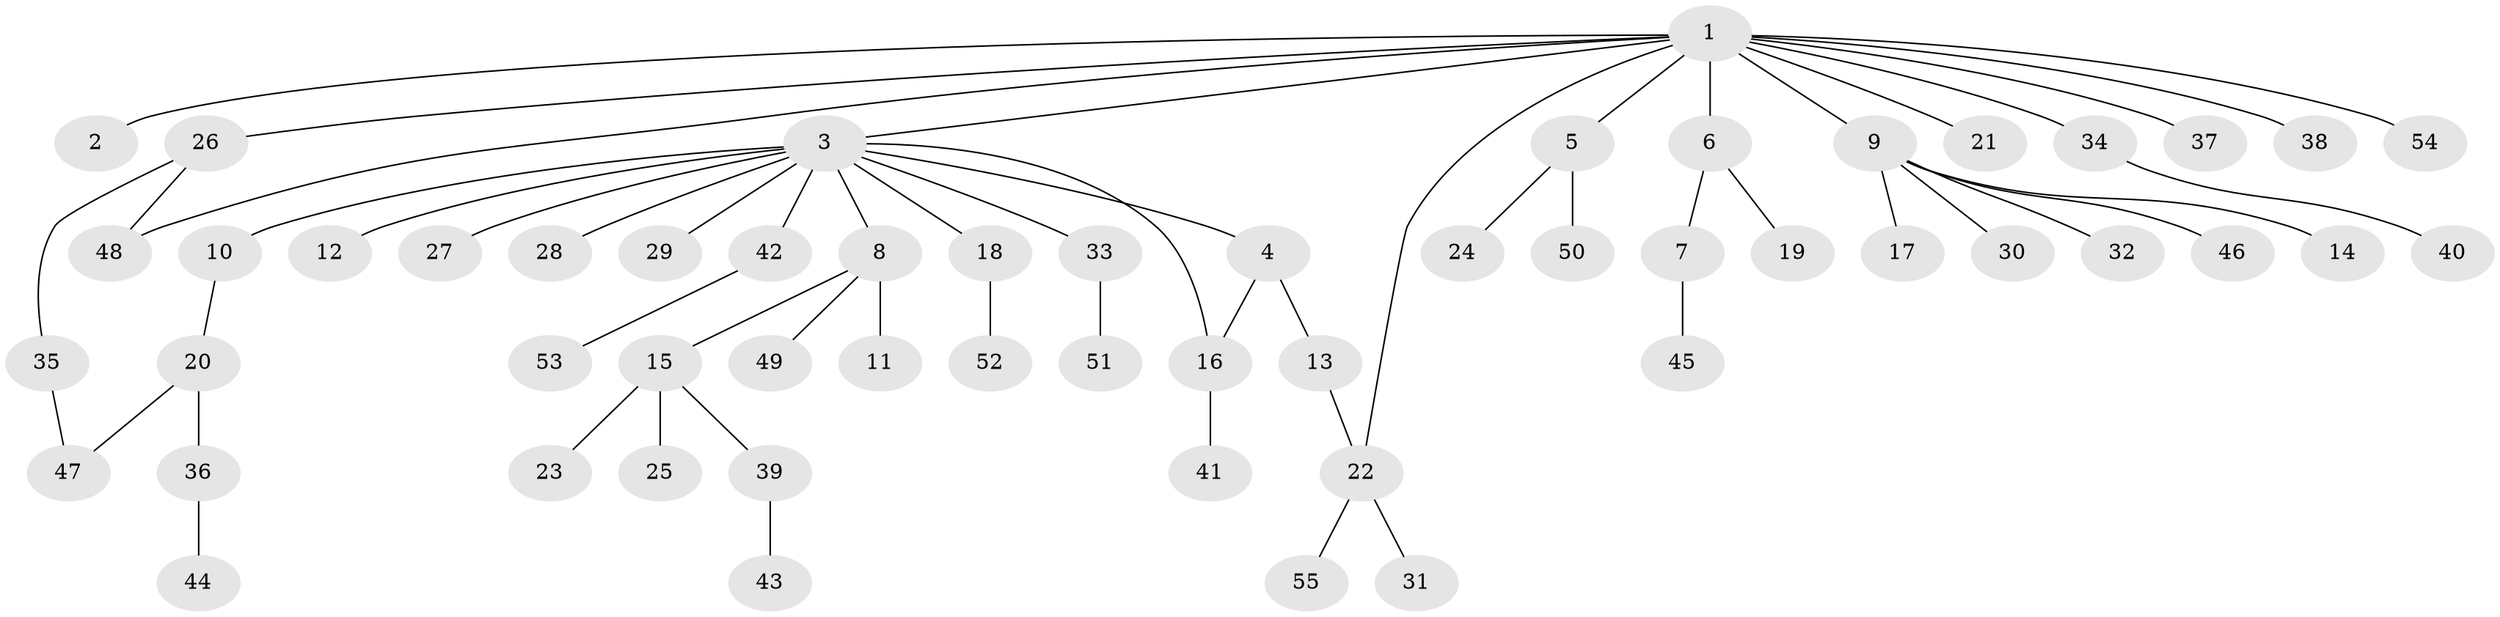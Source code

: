 // coarse degree distribution, {12: 0.05263157894736842, 1: 0.631578947368421, 2: 0.21052631578947367, 3: 0.07894736842105263, 5: 0.02631578947368421}
// Generated by graph-tools (version 1.1) at 2025/18/03/04/25 18:18:18]
// undirected, 55 vertices, 58 edges
graph export_dot {
graph [start="1"]
  node [color=gray90,style=filled];
  1;
  2;
  3;
  4;
  5;
  6;
  7;
  8;
  9;
  10;
  11;
  12;
  13;
  14;
  15;
  16;
  17;
  18;
  19;
  20;
  21;
  22;
  23;
  24;
  25;
  26;
  27;
  28;
  29;
  30;
  31;
  32;
  33;
  34;
  35;
  36;
  37;
  38;
  39;
  40;
  41;
  42;
  43;
  44;
  45;
  46;
  47;
  48;
  49;
  50;
  51;
  52;
  53;
  54;
  55;
  1 -- 2;
  1 -- 3;
  1 -- 5;
  1 -- 6;
  1 -- 9;
  1 -- 21;
  1 -- 22;
  1 -- 26;
  1 -- 34;
  1 -- 37;
  1 -- 38;
  1 -- 48;
  1 -- 54;
  3 -- 4;
  3 -- 8;
  3 -- 10;
  3 -- 12;
  3 -- 16;
  3 -- 18;
  3 -- 27;
  3 -- 28;
  3 -- 29;
  3 -- 33;
  3 -- 42;
  4 -- 13;
  4 -- 16;
  5 -- 24;
  5 -- 50;
  6 -- 7;
  6 -- 19;
  7 -- 45;
  8 -- 11;
  8 -- 15;
  8 -- 49;
  9 -- 14;
  9 -- 17;
  9 -- 30;
  9 -- 32;
  9 -- 46;
  10 -- 20;
  13 -- 22;
  15 -- 23;
  15 -- 25;
  15 -- 39;
  16 -- 41;
  18 -- 52;
  20 -- 36;
  20 -- 47;
  22 -- 31;
  22 -- 55;
  26 -- 35;
  26 -- 48;
  33 -- 51;
  34 -- 40;
  35 -- 47;
  36 -- 44;
  39 -- 43;
  42 -- 53;
}

